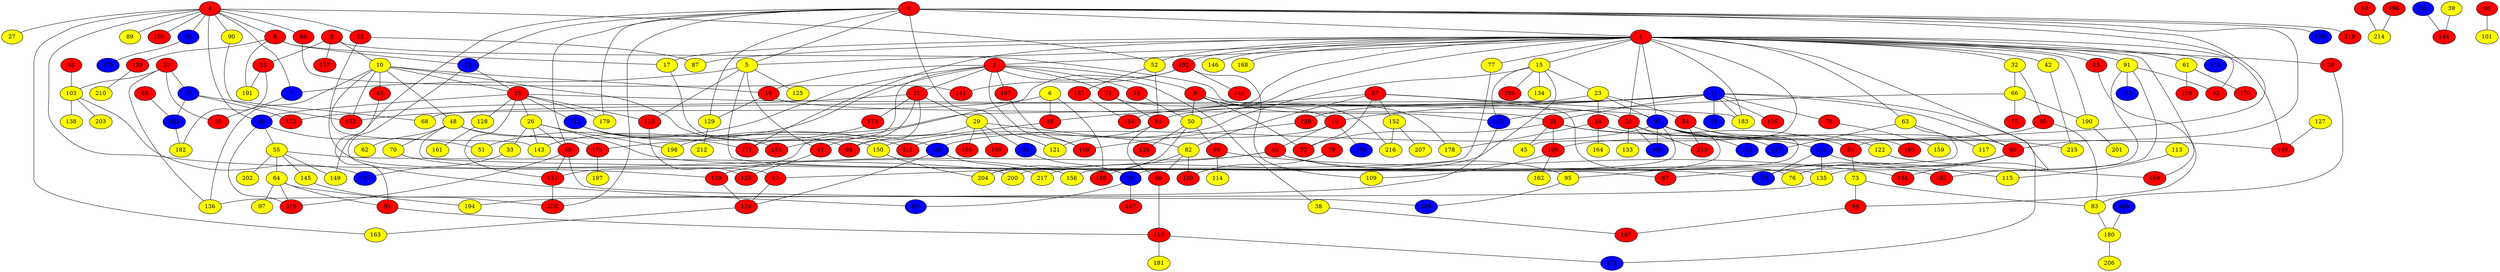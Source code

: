 graph {
0 [style = filled fillcolor = red];
1 [style = filled fillcolor = red];
2 [style = filled fillcolor = red];
3 [style = filled fillcolor = red];
4 [style = filled fillcolor = red];
5 [style = filled fillcolor = yellow];
6 [style = filled fillcolor = yellow];
7 [style = filled fillcolor = blue];
8 [style = filled fillcolor = red];
9 [style = filled fillcolor = red];
10 [style = filled fillcolor = yellow];
11 [style = filled fillcolor = blue];
12 [style = filled fillcolor = blue];
13 [style = filled fillcolor = red];
14 [style = filled fillcolor = red];
15 [style = filled fillcolor = yellow];
16 [style = filled fillcolor = red];
17 [style = filled fillcolor = yellow];
18 [style = filled fillcolor = red];
19 [style = filled fillcolor = red];
20 [style = filled fillcolor = red];
21 [style = filled fillcolor = red];
22 [style = filled fillcolor = red];
23 [style = filled fillcolor = yellow];
24 [style = filled fillcolor = red];
25 [style = filled fillcolor = red];
26 [style = filled fillcolor = yellow];
27 [style = filled fillcolor = yellow];
28 [style = filled fillcolor = red];
29 [style = filled fillcolor = yellow];
30 [style = filled fillcolor = red];
31 [style = filled fillcolor = red];
32 [style = filled fillcolor = yellow];
33 [style = filled fillcolor = yellow];
34 [style = filled fillcolor = blue];
35 [style = filled fillcolor = red];
36 [style = filled fillcolor = blue];
37 [style = filled fillcolor = blue];
38 [style = filled fillcolor = yellow];
39 [style = filled fillcolor = yellow];
40 [style = filled fillcolor = red];
41 [style = filled fillcolor = red];
42 [style = filled fillcolor = yellow];
43 [style = filled fillcolor = red];
44 [style = filled fillcolor = red];
45 [style = filled fillcolor = yellow];
46 [style = filled fillcolor = blue];
47 [style = filled fillcolor = red];
48 [style = filled fillcolor = yellow];
49 [style = filled fillcolor = red];
50 [style = filled fillcolor = yellow];
51 [style = filled fillcolor = yellow];
52 [style = filled fillcolor = yellow];
53 [style = filled fillcolor = red];
54 [style = filled fillcolor = red];
55 [style = filled fillcolor = yellow];
56 [style = filled fillcolor = red];
57 [style = filled fillcolor = red];
58 [style = filled fillcolor = red];
59 [style = filled fillcolor = blue];
60 [style = filled fillcolor = red];
61 [style = filled fillcolor = yellow];
62 [style = filled fillcolor = yellow];
63 [style = filled fillcolor = yellow];
64 [style = filled fillcolor = yellow];
65 [style = filled fillcolor = red];
66 [style = filled fillcolor = yellow];
67 [style = filled fillcolor = red];
68 [style = filled fillcolor = yellow];
69 [style = filled fillcolor = red];
70 [style = filled fillcolor = yellow];
71 [style = filled fillcolor = red];
72 [style = filled fillcolor = red];
73 [style = filled fillcolor = yellow];
74 [style = filled fillcolor = blue];
75 [style = filled fillcolor = red];
76 [style = filled fillcolor = yellow];
77 [style = filled fillcolor = yellow];
78 [style = filled fillcolor = red];
79 [style = filled fillcolor = red];
80 [style = filled fillcolor = blue];
81 [style = filled fillcolor = red];
82 [style = filled fillcolor = yellow];
83 [style = filled fillcolor = yellow];
84 [style = filled fillcolor = red];
85 [style = filled fillcolor = blue];
86 [style = filled fillcolor = red];
87 [style = filled fillcolor = yellow];
88 [style = filled fillcolor = red];
89 [style = filled fillcolor = yellow];
90 [style = filled fillcolor = yellow];
91 [style = filled fillcolor = yellow];
92 [style = filled fillcolor = red];
93 [style = filled fillcolor = blue];
94 [style = filled fillcolor = red];
95 [style = filled fillcolor = yellow];
96 [style = filled fillcolor = red];
97 [style = filled fillcolor = yellow];
98 [style = filled fillcolor = red];
99 [style = filled fillcolor = red];
100 [style = filled fillcolor = red];
101 [style = filled fillcolor = yellow];
102 [style = filled fillcolor = red];
103 [style = filled fillcolor = yellow];
104 [style = filled fillcolor = blue];
105 [style = filled fillcolor = blue];
106 [style = filled fillcolor = red];
107 [style = filled fillcolor = red];
108 [style = filled fillcolor = red];
109 [style = filled fillcolor = yellow];
110 [style = filled fillcolor = red];
111 [style = filled fillcolor = blue];
112 [style = filled fillcolor = blue];
113 [style = filled fillcolor = yellow];
114 [style = filled fillcolor = yellow];
115 [style = filled fillcolor = yellow];
116 [style = filled fillcolor = blue];
117 [style = filled fillcolor = yellow];
118 [style = filled fillcolor = red];
119 [style = filled fillcolor = red];
120 [style = filled fillcolor = red];
121 [style = filled fillcolor = yellow];
122 [style = filled fillcolor = yellow];
123 [style = filled fillcolor = red];
124 [style = filled fillcolor = red];
125 [style = filled fillcolor = yellow];
126 [style = filled fillcolor = red];
127 [style = filled fillcolor = yellow];
128 [style = filled fillcolor = yellow];
129 [style = filled fillcolor = yellow];
130 [style = filled fillcolor = red];
131 [style = filled fillcolor = blue];
132 [style = filled fillcolor = red];
133 [style = filled fillcolor = yellow];
134 [style = filled fillcolor = yellow];
135 [style = filled fillcolor = yellow];
136 [style = filled fillcolor = yellow];
137 [style = filled fillcolor = red];
138 [style = filled fillcolor = yellow];
139 [style = filled fillcolor = red];
140 [style = filled fillcolor = red];
141 [style = filled fillcolor = red];
142 [style = filled fillcolor = blue];
143 [style = filled fillcolor = yellow];
144 [style = filled fillcolor = red];
145 [style = filled fillcolor = yellow];
146 [style = filled fillcolor = yellow];
147 [style = filled fillcolor = red];
148 [style = filled fillcolor = red];
149 [style = filled fillcolor = yellow];
150 [style = filled fillcolor = yellow];
151 [style = filled fillcolor = red];
152 [style = filled fillcolor = yellow];
153 [style = filled fillcolor = blue];
154 [style = filled fillcolor = red];
155 [style = filled fillcolor = blue];
156 [style = filled fillcolor = yellow];
157 [style = filled fillcolor = blue];
158 [style = filled fillcolor = red];
159 [style = filled fillcolor = yellow];
160 [style = filled fillcolor = red];
161 [style = filled fillcolor = yellow];
162 [style = filled fillcolor = yellow];
163 [style = filled fillcolor = yellow];
164 [style = filled fillcolor = yellow];
165 [style = filled fillcolor = blue];
166 [style = filled fillcolor = blue];
167 [style = filled fillcolor = red];
168 [style = filled fillcolor = yellow];
169 [style = filled fillcolor = red];
170 [style = filled fillcolor = red];
171 [style = filled fillcolor = red];
172 [style = filled fillcolor = blue];
173 [style = filled fillcolor = red];
174 [style = filled fillcolor = red];
175 [style = filled fillcolor = blue];
176 [style = filled fillcolor = blue];
177 [style = filled fillcolor = red];
178 [style = filled fillcolor = yellow];
179 [style = filled fillcolor = yellow];
180 [style = filled fillcolor = yellow];
181 [style = filled fillcolor = yellow];
182 [style = filled fillcolor = yellow];
183 [style = filled fillcolor = yellow];
184 [style = filled fillcolor = red];
185 [style = filled fillcolor = red];
186 [style = filled fillcolor = blue];
187 [style = filled fillcolor = red];
188 [style = filled fillcolor = red];
189 [style = filled fillcolor = blue];
190 [style = filled fillcolor = yellow];
191 [style = filled fillcolor = yellow];
192 [style = filled fillcolor = red];
193 [style = filled fillcolor = red];
194 [style = filled fillcolor = yellow];
195 [style = filled fillcolor = red];
196 [style = filled fillcolor = red];
197 [style = filled fillcolor = yellow];
198 [style = filled fillcolor = yellow];
199 [style = filled fillcolor = red];
200 [style = filled fillcolor = yellow];
201 [style = filled fillcolor = yellow];
202 [style = filled fillcolor = yellow];
203 [style = filled fillcolor = yellow];
204 [style = filled fillcolor = yellow];
205 [style = filled fillcolor = red];
206 [style = filled fillcolor = yellow];
207 [style = filled fillcolor = yellow];
208 [style = filled fillcolor = red];
209 [style = filled fillcolor = blue];
210 [style = filled fillcolor = yellow];
211 [style = filled fillcolor = red];
212 [style = filled fillcolor = yellow];
213 [style = filled fillcolor = red];
214 [style = filled fillcolor = yellow];
215 [style = filled fillcolor = yellow];
216 [style = filled fillcolor = yellow];
217 [style = filled fillcolor = yellow];
218 [style = filled fillcolor = red];
219 [style = filled fillcolor = red];
0 -- 56;
0 -- 12;
0 -- 5;
0 -- 1;
0 -- 60;
0 -- 69;
0 -- 92;
0 -- 121;
0 -- 129;
0 -- 149;
0 -- 176;
0 -- 179;
0 -- 208;
0 -- 219;
1 -- 2;
1 -- 5;
1 -- 13;
1 -- 15;
1 -- 17;
1 -- 20;
1 -- 28;
1 -- 32;
1 -- 42;
1 -- 45;
1 -- 50;
1 -- 52;
1 -- 61;
1 -- 63;
1 -- 77;
1 -- 87;
1 -- 91;
1 -- 93;
1 -- 102;
1 -- 116;
1 -- 146;
1 -- 148;
1 -- 168;
1 -- 171;
1 -- 183;
1 -- 184;
1 -- 190;
1 -- 198;
1 -- 199;
2 -- 9;
2 -- 16;
2 -- 21;
2 -- 38;
2 -- 49;
2 -- 51;
2 -- 71;
2 -- 107;
2 -- 143;
2 -- 160;
2 -- 171;
3 -- 10;
3 -- 53;
3 -- 105;
3 -- 177;
4 -- 7;
4 -- 8;
4 -- 22;
4 -- 27;
4 -- 46;
4 -- 52;
4 -- 80;
4 -- 86;
4 -- 89;
4 -- 90;
4 -- 100;
4 -- 119;
4 -- 163;
5 -- 7;
5 -- 41;
5 -- 118;
5 -- 125;
5 -- 135;
6 -- 18;
6 -- 188;
6 -- 192;
7 -- 35;
8 -- 12;
8 -- 17;
8 -- 139;
8 -- 191;
9 -- 19;
9 -- 20;
9 -- 50;
9 -- 72;
9 -- 216;
10 -- 16;
10 -- 25;
10 -- 43;
10 -- 48;
10 -- 84;
10 -- 136;
10 -- 143;
10 -- 192;
11 -- 18;
11 -- 19;
11 -- 31;
11 -- 60;
11 -- 68;
11 -- 74;
11 -- 78;
11 -- 130;
11 -- 172;
11 -- 183;
11 -- 195;
12 -- 25;
12 -- 85;
13 -- 98;
14 -- 214;
15 -- 23;
15 -- 105;
15 -- 134;
15 -- 205;
15 -- 211;
15 -- 217;
16 -- 31;
16 -- 129;
17 -- 150;
18 -- 150;
19 -- 40;
19 -- 84;
19 -- 186;
20 -- 133;
20 -- 157;
20 -- 209;
20 -- 213;
21 -- 29;
21 -- 84;
21 -- 132;
21 -- 151;
21 -- 173;
22 -- 47;
22 -- 87;
23 -- 24;
23 -- 54;
23 -- 81;
23 -- 93;
24 -- 60;
24 -- 164;
24 -- 178;
25 -- 26;
25 -- 46;
25 -- 93;
25 -- 112;
25 -- 118;
25 -- 128;
25 -- 151;
25 -- 179;
26 -- 33;
26 -- 69;
26 -- 143;
26 -- 155;
26 -- 198;
28 -- 83;
29 -- 34;
29 -- 41;
29 -- 82;
29 -- 108;
29 -- 169;
30 -- 35;
30 -- 37;
30 -- 103;
30 -- 136;
31 -- 45;
31 -- 56;
31 -- 72;
31 -- 106;
31 -- 148;
32 -- 58;
32 -- 66;
33 -- 153;
34 -- 59;
36 -- 144;
37 -- 68;
37 -- 132;
37 -- 165;
38 -- 147;
40 -- 47;
40 -- 95;
40 -- 119;
40 -- 187;
41 -- 123;
42 -- 215;
43 -- 94;
44 -- 103;
46 -- 51;
46 -- 55;
46 -- 218;
47 -- 124;
48 -- 62;
48 -- 67;
48 -- 70;
48 -- 104;
48 -- 174;
49 -- 50;
50 -- 99;
50 -- 126;
50 -- 204;
52 -- 81;
52 -- 137;
53 -- 182;
53 -- 191;
54 -- 59;
54 -- 193;
54 -- 213;
55 -- 64;
55 -- 145;
55 -- 149;
55 -- 200;
55 -- 202;
56 -- 73;
57 -- 72;
57 -- 76;
57 -- 82;
57 -- 152;
57 -- 154;
57 -- 183;
58 -- 83;
58 -- 106;
59 -- 85;
59 -- 167;
60 -- 67;
60 -- 76;
60 -- 155;
61 -- 158;
61 -- 170;
63 -- 117;
63 -- 156;
63 -- 157;
64 -- 94;
64 -- 97;
64 -- 194;
64 -- 218;
65 -- 165;
66 -- 75;
66 -- 105;
66 -- 190;
69 -- 151;
69 -- 189;
69 -- 218;
70 -- 156;
71 -- 81;
71 -- 178;
73 -- 83;
73 -- 98;
77 -- 204;
78 -- 159;
79 -- 120;
80 -- 175;
81 -- 88;
81 -- 121;
82 -- 88;
82 -- 120;
82 -- 188;
83 -- 180;
86 -- 141;
88 -- 110;
90 -- 192;
91 -- 92;
91 -- 131;
91 -- 135;
91 -- 187;
93 -- 95;
93 -- 104;
93 -- 111;
93 -- 122;
93 -- 142;
93 -- 200;
93 -- 209;
93 -- 215;
94 -- 110;
95 -- 189;
96 -- 101;
98 -- 147;
99 -- 114;
99 -- 184;
102 -- 109;
102 -- 140;
102 -- 141;
102 -- 185;
103 -- 138;
103 -- 153;
103 -- 203;
104 -- 124;
104 -- 217;
105 -- 194;
106 -- 109;
106 -- 162;
107 -- 160;
110 -- 172;
110 -- 181;
111 -- 115;
111 -- 135;
111 -- 155;
112 -- 171;
112 -- 185;
112 -- 211;
39 -- 144;
113 -- 115;
118 -- 123;
119 -- 124;
122 -- 199;
124 -- 163;
127 -- 148;
128 -- 161;
129 -- 212;
130 -- 160;
135 -- 136;
137 -- 154;
139 -- 210;
145 -- 208;
150 -- 204;
151 -- 208;
152 -- 207;
152 -- 216;
165 -- 182;
166 -- 180;
173 -- 174;
174 -- 197;
180 -- 206;
190 -- 201;
196 -- 214;
}
